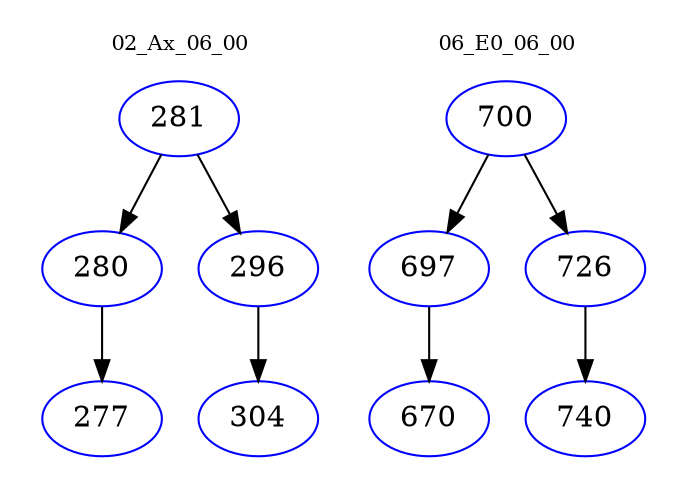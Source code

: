 digraph{
subgraph cluster_0 {
color = white
label = "02_Ax_06_00";
fontsize=10;
T0_281 [label="281", color="blue"]
T0_281 -> T0_280 [color="black"]
T0_280 [label="280", color="blue"]
T0_280 -> T0_277 [color="black"]
T0_277 [label="277", color="blue"]
T0_281 -> T0_296 [color="black"]
T0_296 [label="296", color="blue"]
T0_296 -> T0_304 [color="black"]
T0_304 [label="304", color="blue"]
}
subgraph cluster_1 {
color = white
label = "06_E0_06_00";
fontsize=10;
T1_700 [label="700", color="blue"]
T1_700 -> T1_697 [color="black"]
T1_697 [label="697", color="blue"]
T1_697 -> T1_670 [color="black"]
T1_670 [label="670", color="blue"]
T1_700 -> T1_726 [color="black"]
T1_726 [label="726", color="blue"]
T1_726 -> T1_740 [color="black"]
T1_740 [label="740", color="blue"]
}
}
